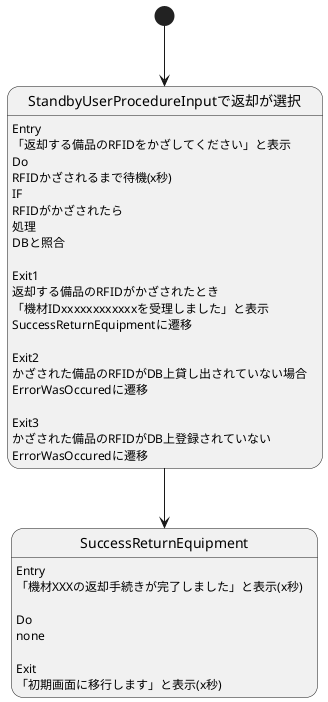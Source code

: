 StandbyReturnEquipmentTdRead

@startuml


[*] --> StandbyUserProcedureInputで返却が選択
StandbyUserProcedureInputで返却が選択 --> SuccessReturnEquipment
StandbyUserProcedureInputで返却が選択 : Entry
StandbyUserProcedureInputで返却が選択 : 「返却する備品のRFIDをかざしてください」と表示
StandbyUserProcedureInputで返却が選択 : Do
StandbyUserProcedureInputで返却が選択 : RFIDかざされるまで待機(x秒)
StandbyUserProcedureInputで返却が選択 : IF
StandbyUserProcedureInputで返却が選択 : RFIDがかざされたら
StandbyUserProcedureInputで返却が選択 : 処理
StandbyUserProcedureInputで返却が選択 : DBと照合
StandbyUserProcedureInputで返却が選択 : 
StandbyUserProcedureInputで返却が選択 : Exit1
StandbyUserProcedureInputで返却が選択 : 返却する備品のRFIDがかざされたとき
StandbyUserProcedureInputで返却が選択 : 「機材IDxxxxxxxxxxxxを受理しました」と表示
StandbyUserProcedureInputで返却が選択 : SuccessReturnEquipmentに遷移
StandbyUserProcedureInputで返却が選択 :
StandbyUserProcedureInputで返却が選択 : Exit2
StandbyUserProcedureInputで返却が選択 : かざされた備品のRFIDがDB上貸し出されていない場合
StandbyUserProcedureInputで返却が選択 : ErrorWasOccuredに遷移
StandbyUserProcedureInputで返却が選択 :
StandbyUserProcedureInputで返却が選択 : Exit3
StandbyUserProcedureInputで返却が選択 : かざされた備品のRFIDがDB上登録されていない
StandbyUserProcedureInputで返却が選択 : ErrorWasOccuredに遷移
SuccessReturnEquipment : Entry
SuccessReturnEquipment : 「機材XXXの返却手続きが完了しました」と表示(x秒)
SuccessReturnEquipment :
SuccessReturnEquipment : Do
SuccessReturnEquipment : none
SuccessReturnEquipment :
SuccessReturnEquipment : Exit
SuccessReturnEquipment : 「初期画面に移行します」と表示(x秒)


@enduml
